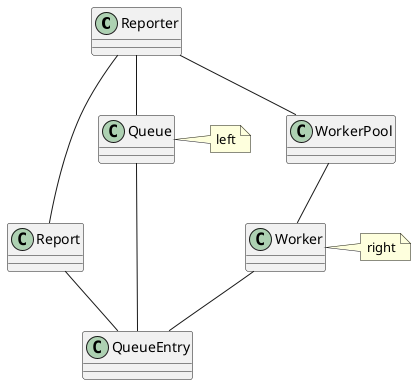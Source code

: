 {
  "sha1": "sd1ukele66m0wqiwvvr4q0gzz2xfhwh",
  "insertion": {
    "when": "2024-06-04T17:28:44.999Z",
    "user": "plantuml@gmail.com"
  }
}
@startuml

Reporter -- Queue
Reporter -- WorkerPool
Reporter -- Report

Queue -- QueueEntry
WorkerPool -- Worker
Worker -- QueueEntry

Report -- QueueEntry

note right of Worker : right

note left of Queue : left

@enduml
